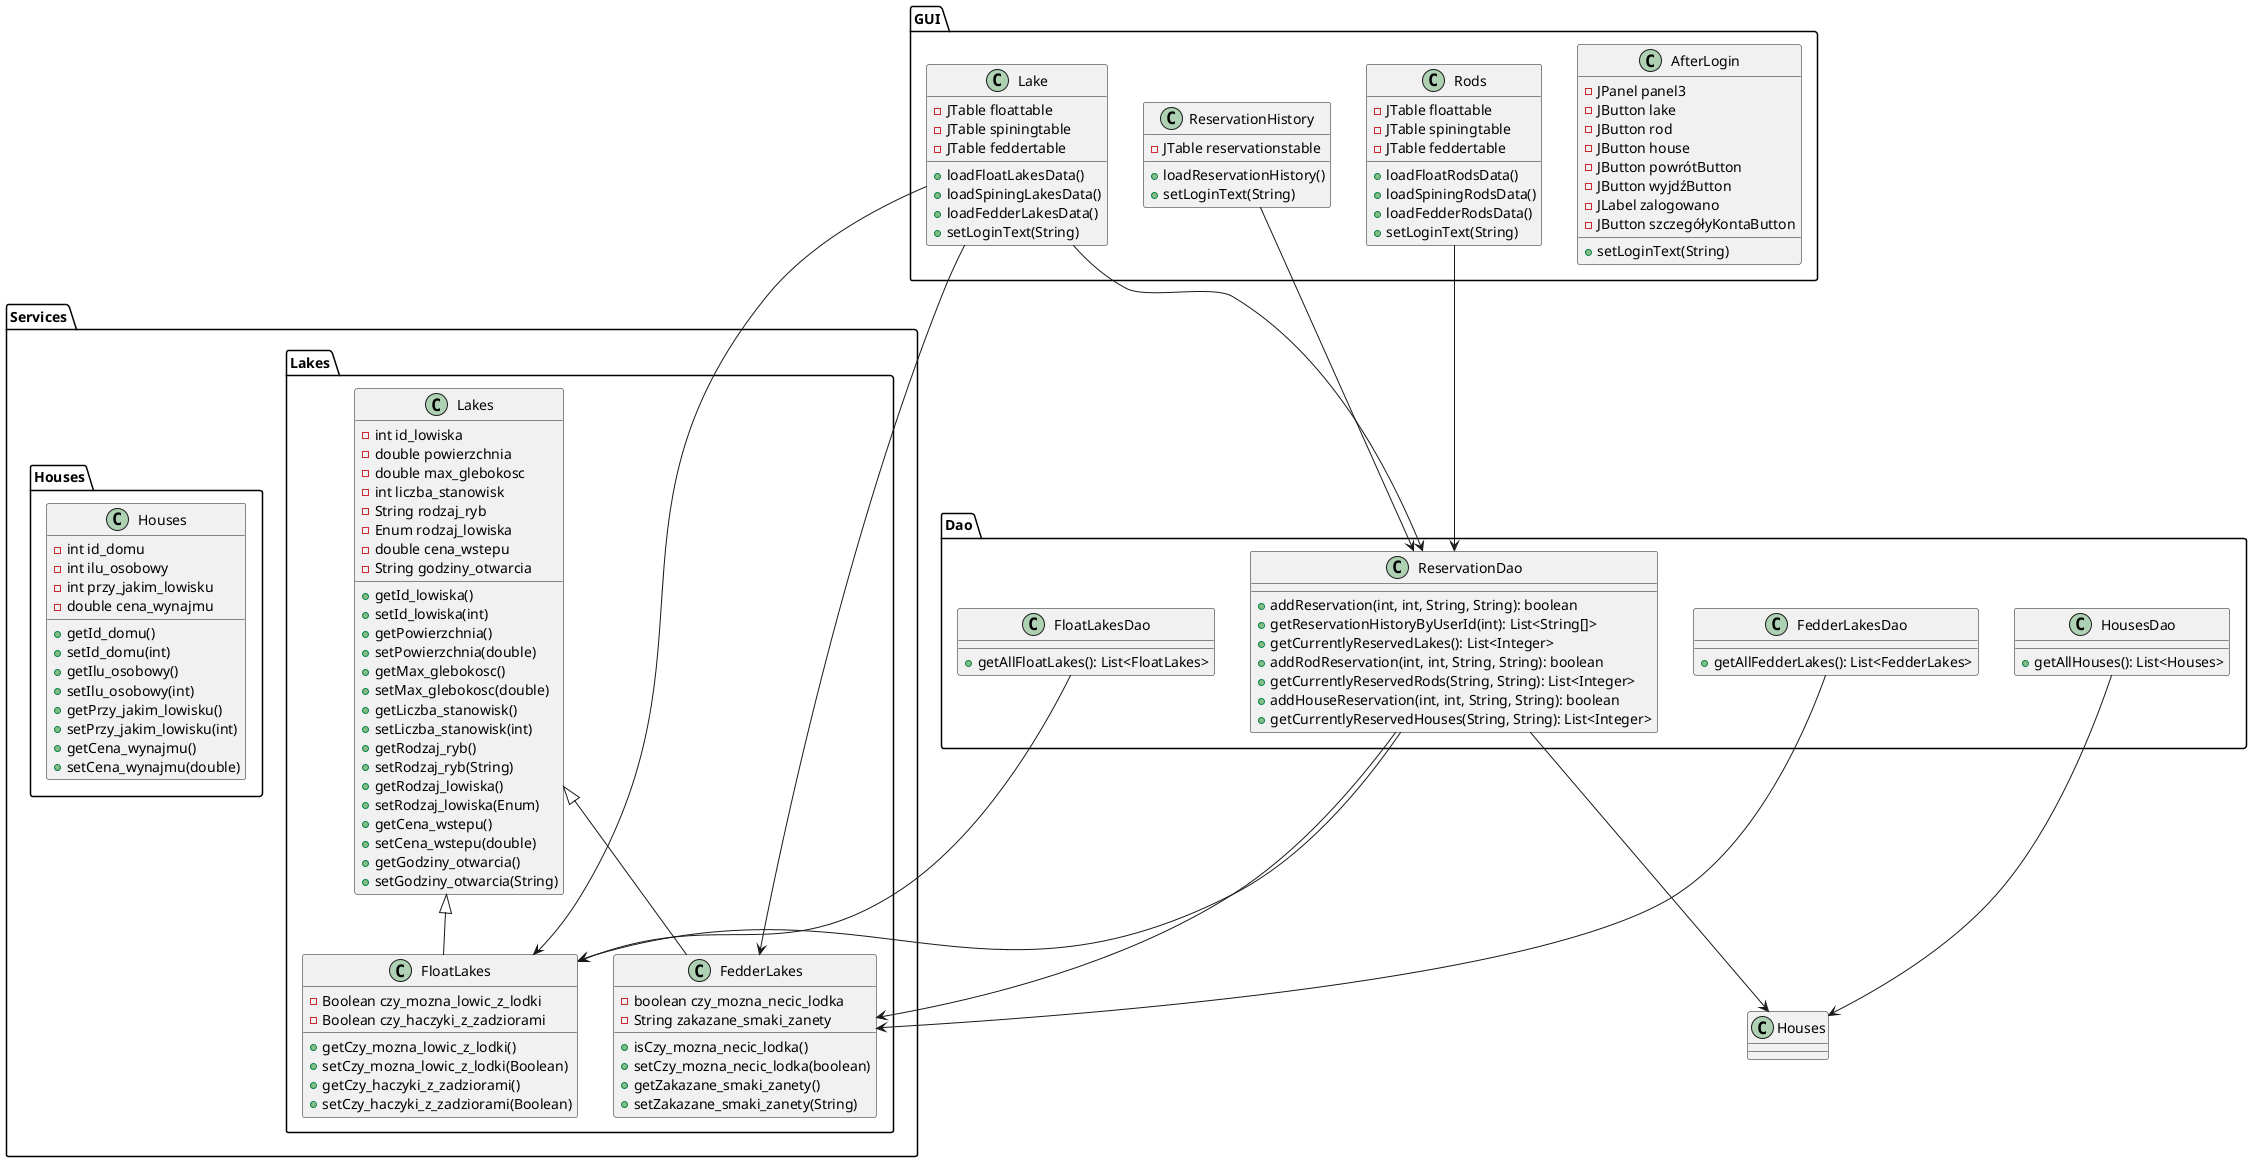 @startuml

' Define packages for better organization
package "Services.Lakes" {
    class Lakes {
        - int id_lowiska
        - double powierzchnia
        - double max_glebokosc
        - int liczba_stanowisk
        - String rodzaj_ryb
        - Enum rodzaj_lowiska
        - double cena_wstepu
        - String godziny_otwarcia
        + getId_lowiska()
        + setId_lowiska(int)
        + getPowierzchnia()
        + setPowierzchnia(double)
        + getMax_glebokosc()
        + setMax_glebokosc(double)
        + getLiczba_stanowisk()
        + setLiczba_stanowisk(int)
        + getRodzaj_ryb()
        + setRodzaj_ryb(String)
        + getRodzaj_lowiska()
        + setRodzaj_lowiska(Enum)
        + getCena_wstepu()
        + setCena_wstepu(double)
        + getGodziny_otwarcia()
        + setGodziny_otwarcia(String)
    }

    class FloatLakes {
        - Boolean czy_mozna_lowic_z_lodki
        - Boolean czy_haczyki_z_zadziorami
        + getCzy_mozna_lowic_z_lodki()
        + setCzy_mozna_lowic_z_lodki(Boolean)
        + getCzy_haczyki_z_zadziorami()
        + setCzy_haczyki_z_zadziorami(Boolean)
    }

    class FedderLakes {
        - boolean czy_mozna_necic_lodka
        - String zakazane_smaki_zanety
        + isCzy_mozna_necic_lodka()
        + setCzy_mozna_necic_lodka(boolean)
        + getZakazane_smaki_zanety()
        + setZakazane_smaki_zanety(String)
    }

    Lakes <|-- FloatLakes
    Lakes <|-- FedderLakes
}

package "Services.Houses" {
    class Houses {
        - int id_domu
        - int ilu_osobowy
        - int przy_jakim_lowisku
        - double cena_wynajmu
        + getId_domu()
        + setId_domu(int)
        + getIlu_osobowy()
        + setIlu_osobowy(int)
        + getPrzy_jakim_lowisku()
        + setPrzy_jakim_lowisku(int)
        + getCena_wynajmu()
        + setCena_wynajmu(double)
    }
}

package "Dao" {
    class HousesDao {
        + getAllHouses(): List<Houses>
    }

    class FloatLakesDao {
        + getAllFloatLakes(): List<FloatLakes>
    }

    class FedderLakesDao {
        + getAllFedderLakes(): List<FedderLakes>
    }

    class ReservationDao {
        + addReservation(int, int, String, String): boolean
        + getReservationHistoryByUserId(int): List<String[]>
        + getCurrentlyReservedLakes(): List<Integer>
        + addRodReservation(int, int, String, String): boolean
        + getCurrentlyReservedRods(String, String): List<Integer>
        + addHouseReservation(int, int, String, String): boolean
        + getCurrentlyReservedHouses(String, String): List<Integer>
    }
}

package "GUI" {
    class AfterLogin {
        - JPanel panel3
        - JButton lake
        - JButton rod
        - JButton house
        - JButton powrótButton
        - JButton wyjdźButton
        - JLabel zalogowano
        - JButton szczegółyKontaButton
        + setLoginText(String)
    }

    class Lake {
        - JTable floattable
        - JTable spiningtable
        - JTable feddertable
        + loadFloatLakesData()
        + loadSpiningLakesData()
        + loadFedderLakesData()
        + setLoginText(String)
    }

    class Rods {
        - JTable floattable
        - JTable spiningtable
        - JTable feddertable
        + loadFloatRodsData()
        + loadSpiningRodsData()
        + loadFedderRodsData()
        + setLoginText(String)
    }

    class ReservationHistory {
        - JTable reservationstable
        + loadReservationHistory()
        + setLoginText(String)
    }
}

' Define relationships
FloatLakesDao --> FloatLakes
FedderLakesDao --> FedderLakes
HousesDao --> Houses
ReservationDao --> Houses
ReservationDao --> FloatLakes
ReservationDao --> FedderLakes

Lake --> FloatLakes
Lake --> FedderLakes
Lake --> ReservationDao

Rods --> ReservationDao
ReservationHistory --> ReservationDao

@enduml